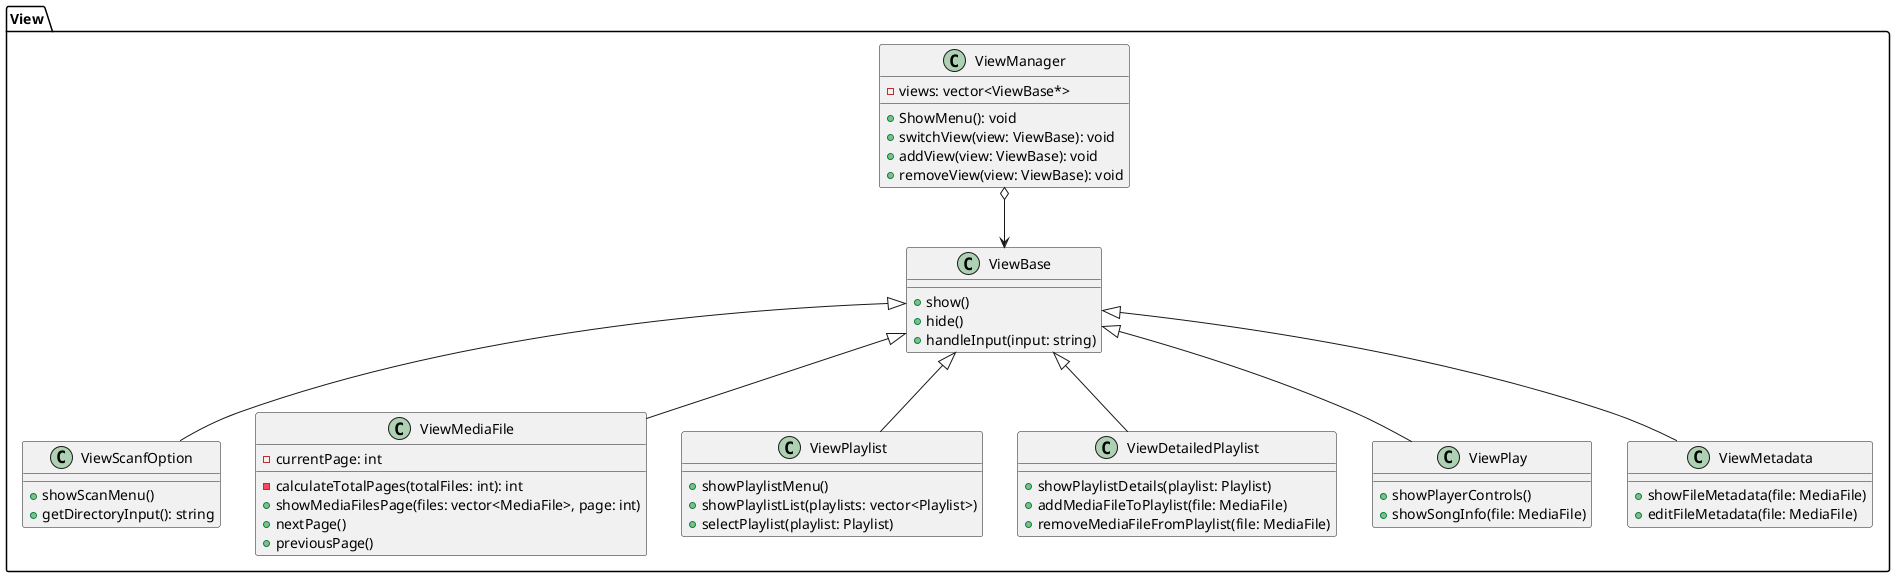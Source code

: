 @startuml view

package View {
    class ViewBase {
        + show()
        + hide()
        + handleInput(input: string)
    }

    class ViewScanfOption {
        + showScanMenu()
        + getDirectoryInput(): string
    }

    class ViewMediaFile {
        - calculateTotalPages(totalFiles: int): int
        - currentPage: int
        + showMediaFilesPage(files: vector<MediaFile>, page: int)
        + nextPage()
        + previousPage()
    }

    class ViewPlaylist {
        + showPlaylistMenu()
        + showPlaylistList(playlists: vector<Playlist>)
        + selectPlaylist(playlist: Playlist)
    }

    class ViewDetailedPlaylist {
        + showPlaylistDetails(playlist: Playlist)
        + addMediaFileToPlaylist(file: MediaFile)
        + removeMediaFileFromPlaylist(file: MediaFile)
    }

    class ViewPlay {
        + showPlayerControls()
        + showSongInfo(file: MediaFile)
    }

    class ViewMetadata {
        + showFileMetadata(file: MediaFile)
        + editFileMetadata(file: MediaFile)
    }

    class ViewManager {
        - views: vector<ViewBase*>
        + ShowMenu(): void
        + switchView(view: ViewBase): void
        + addView(view: ViewBase): void
        + removeView(view: ViewBase): void
    }
    ViewManager o--> ViewBase
    ViewBase <|-- ViewScanfOption
    ViewBase <|-- ViewMediaFile
    ViewBase <|-- ViewPlaylist
    ViewBase <|-- ViewDetailedPlaylist
    ViewBase <|-- ViewPlay
    ViewBase <|-- ViewMetadata
}

@enduml
